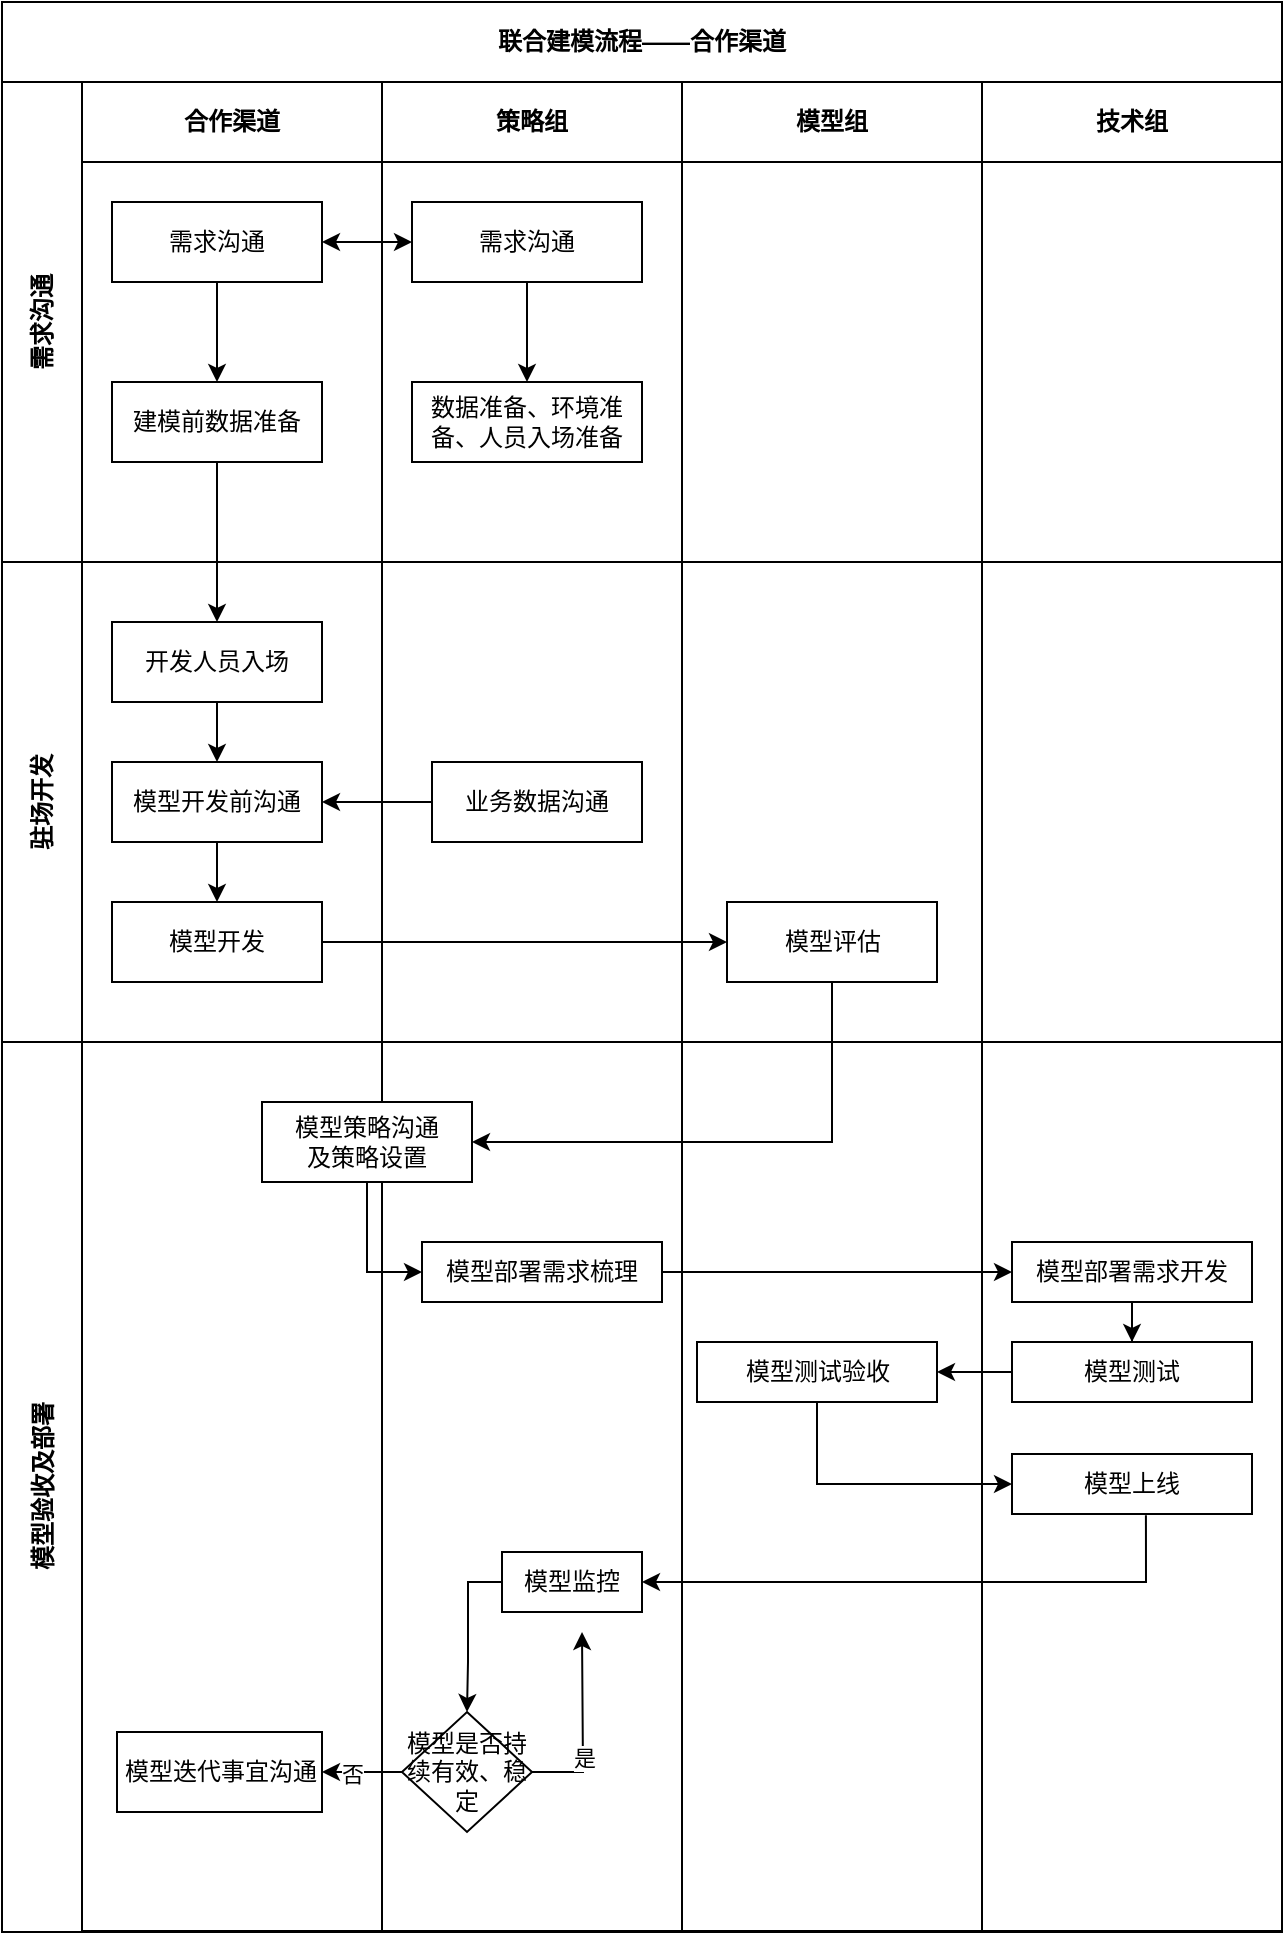 <mxfile version="14.1.8" type="github" pages="3">
  <diagram id="9hgJzYPC9zcKJ9RrrAMs" name="资产方">
    <mxGraphModel dx="1234" dy="484" grid="0" gridSize="10" guides="1" tooltips="1" connect="1" arrows="1" fold="1" page="1" pageScale="1" pageWidth="827" pageHeight="1169" math="0" shadow="0">
      <root>
        <mxCell id="0" />
        <mxCell id="1" parent="0" />
        <mxCell id="ArWcl9WuuMD1pLtWOAH9-17" value="联合建模流程——合作渠道" style="shape=table;childLayout=tableLayout;rowLines=0;columnLines=0;startSize=40;html=1;whiteSpace=wrap;collapsible=0;recursiveResize=0;expand=0;pointerEvents=0;fontStyle=1;align=center;" parent="1" vertex="1">
          <mxGeometry x="60" y="20" width="640" height="964.5" as="geometry" />
        </mxCell>
        <mxCell id="ArWcl9WuuMD1pLtWOAH9-18" value="需求沟通" style="swimlane;horizontal=0;points=[[0,0.5],[1,0.5]];portConstraint=eastwest;startSize=40;html=1;whiteSpace=wrap;collapsible=0;recursiveResize=0;expand=0;pointerEvents=0;fontStyle=1" parent="ArWcl9WuuMD1pLtWOAH9-17" vertex="1">
          <mxGeometry y="40" width="640" height="240" as="geometry" />
        </mxCell>
        <mxCell id="ArWcl9WuuMD1pLtWOAH9-19" value="合作渠道" style="swimlane;connectable=0;startSize=40;html=1;whiteSpace=wrap;collapsible=0;recursiveResize=0;expand=0;pointerEvents=0;" parent="ArWcl9WuuMD1pLtWOAH9-18" vertex="1">
          <mxGeometry x="40" width="150" height="240" as="geometry" />
        </mxCell>
        <mxCell id="ArWcl9WuuMD1pLtWOAH9-33" value="需求沟通" style="rounded=0;whiteSpace=wrap;html=1;" parent="ArWcl9WuuMD1pLtWOAH9-19" vertex="1">
          <mxGeometry x="15" y="60" width="105" height="40" as="geometry" />
        </mxCell>
        <mxCell id="ArWcl9WuuMD1pLtWOAH9-39" value="建模前数据准备" style="rounded=0;whiteSpace=wrap;html=1;" parent="ArWcl9WuuMD1pLtWOAH9-19" vertex="1">
          <mxGeometry x="15" y="150" width="105" height="40" as="geometry" />
        </mxCell>
        <mxCell id="ArWcl9WuuMD1pLtWOAH9-40" value="" style="edgeStyle=orthogonalEdgeStyle;rounded=0;orthogonalLoop=1;jettySize=auto;html=1;" parent="ArWcl9WuuMD1pLtWOAH9-19" source="ArWcl9WuuMD1pLtWOAH9-33" target="ArWcl9WuuMD1pLtWOAH9-39" edge="1">
          <mxGeometry relative="1" as="geometry" />
        </mxCell>
        <mxCell id="ArWcl9WuuMD1pLtWOAH9-20" value="策略组" style="swimlane;connectable=0;startSize=40;html=1;whiteSpace=wrap;collapsible=0;recursiveResize=0;expand=0;pointerEvents=0;" parent="ArWcl9WuuMD1pLtWOAH9-18" vertex="1">
          <mxGeometry x="190" width="150" height="240" as="geometry" />
        </mxCell>
        <mxCell id="ArWcl9WuuMD1pLtWOAH9-34" value="需求沟通" style="whiteSpace=wrap;html=1;rounded=0;" parent="ArWcl9WuuMD1pLtWOAH9-20" vertex="1">
          <mxGeometry x="15" y="60" width="115" height="40" as="geometry" />
        </mxCell>
        <mxCell id="ArWcl9WuuMD1pLtWOAH9-38" value="" style="endArrow=classic;startArrow=classic;html=1;exitX=1;exitY=0.5;exitDx=0;exitDy=0;" parent="ArWcl9WuuMD1pLtWOAH9-20" source="ArWcl9WuuMD1pLtWOAH9-33" edge="1">
          <mxGeometry width="50" height="50" relative="1" as="geometry">
            <mxPoint x="-35" y="130" as="sourcePoint" />
            <mxPoint x="15" y="80" as="targetPoint" />
          </mxGeometry>
        </mxCell>
        <mxCell id="ArWcl9WuuMD1pLtWOAH9-41" value="数据准备、环境准备、人员入场准备" style="whiteSpace=wrap;html=1;rounded=0;" parent="ArWcl9WuuMD1pLtWOAH9-20" vertex="1">
          <mxGeometry x="15" y="150" width="115" height="40" as="geometry" />
        </mxCell>
        <mxCell id="ArWcl9WuuMD1pLtWOAH9-42" value="" style="edgeStyle=orthogonalEdgeStyle;rounded=0;orthogonalLoop=1;jettySize=auto;html=1;" parent="ArWcl9WuuMD1pLtWOAH9-20" source="ArWcl9WuuMD1pLtWOAH9-34" target="ArWcl9WuuMD1pLtWOAH9-41" edge="1">
          <mxGeometry relative="1" as="geometry" />
        </mxCell>
        <mxCell id="ArWcl9WuuMD1pLtWOAH9-21" value="模型组" style="swimlane;connectable=0;startSize=40;html=1;whiteSpace=wrap;collapsible=0;recursiveResize=0;expand=0;pointerEvents=0;" parent="ArWcl9WuuMD1pLtWOAH9-18" vertex="1">
          <mxGeometry x="340" width="150" height="240" as="geometry" />
        </mxCell>
        <mxCell id="ArWcl9WuuMD1pLtWOAH9-30" value="技术组" style="swimlane;connectable=0;startSize=40;html=1;whiteSpace=wrap;collapsible=0;recursiveResize=0;expand=0;pointerEvents=0;" parent="ArWcl9WuuMD1pLtWOAH9-18" vertex="1">
          <mxGeometry x="490" width="150" height="240" as="geometry" />
        </mxCell>
        <mxCell id="ArWcl9WuuMD1pLtWOAH9-22" value="驻场开发" style="swimlane;horizontal=0;points=[[0,0.5],[1,0.5]];portConstraint=eastwest;startSize=40;html=1;whiteSpace=wrap;collapsible=0;recursiveResize=0;expand=0;pointerEvents=0;" parent="ArWcl9WuuMD1pLtWOAH9-17" vertex="1">
          <mxGeometry y="280" width="640" height="240" as="geometry" />
        </mxCell>
        <mxCell id="ArWcl9WuuMD1pLtWOAH9-23" value="" style="swimlane;connectable=0;startSize=0;html=1;whiteSpace=wrap;collapsible=0;recursiveResize=0;expand=0;pointerEvents=0;" parent="ArWcl9WuuMD1pLtWOAH9-22" vertex="1">
          <mxGeometry x="40" width="150" height="240" as="geometry" />
        </mxCell>
        <mxCell id="ArWcl9WuuMD1pLtWOAH9-44" value="开发人员入场" style="rounded=0;whiteSpace=wrap;html=1;" parent="ArWcl9WuuMD1pLtWOAH9-23" vertex="1">
          <mxGeometry x="15" y="30" width="105" height="40" as="geometry" />
        </mxCell>
        <mxCell id="ArWcl9WuuMD1pLtWOAH9-46" value="模型开发前沟通" style="rounded=0;whiteSpace=wrap;html=1;" parent="ArWcl9WuuMD1pLtWOAH9-23" vertex="1">
          <mxGeometry x="15" y="100" width="105" height="40" as="geometry" />
        </mxCell>
        <mxCell id="ArWcl9WuuMD1pLtWOAH9-47" value="" style="edgeStyle=orthogonalEdgeStyle;rounded=0;orthogonalLoop=1;jettySize=auto;html=1;" parent="ArWcl9WuuMD1pLtWOAH9-23" source="ArWcl9WuuMD1pLtWOAH9-44" target="ArWcl9WuuMD1pLtWOAH9-46" edge="1">
          <mxGeometry relative="1" as="geometry" />
        </mxCell>
        <mxCell id="ArWcl9WuuMD1pLtWOAH9-51" value="模型开发" style="rounded=0;whiteSpace=wrap;html=1;" parent="ArWcl9WuuMD1pLtWOAH9-23" vertex="1">
          <mxGeometry x="15" y="170" width="105" height="40" as="geometry" />
        </mxCell>
        <mxCell id="ArWcl9WuuMD1pLtWOAH9-52" value="" style="edgeStyle=orthogonalEdgeStyle;rounded=0;orthogonalLoop=1;jettySize=auto;html=1;" parent="ArWcl9WuuMD1pLtWOAH9-23" source="ArWcl9WuuMD1pLtWOAH9-46" target="ArWcl9WuuMD1pLtWOAH9-51" edge="1">
          <mxGeometry relative="1" as="geometry" />
        </mxCell>
        <mxCell id="ArWcl9WuuMD1pLtWOAH9-24" value="" style="swimlane;connectable=0;startSize=0;html=1;whiteSpace=wrap;collapsible=0;recursiveResize=0;expand=0;pointerEvents=0;" parent="ArWcl9WuuMD1pLtWOAH9-22" vertex="1">
          <mxGeometry x="190" width="150" height="240" as="geometry" />
        </mxCell>
        <mxCell id="ArWcl9WuuMD1pLtWOAH9-48" value="业务数据沟通" style="rounded=0;whiteSpace=wrap;html=1;" parent="ArWcl9WuuMD1pLtWOAH9-24" vertex="1">
          <mxGeometry x="25" y="100" width="105" height="40" as="geometry" />
        </mxCell>
        <mxCell id="ArWcl9WuuMD1pLtWOAH9-25" value="" style="swimlane;connectable=0;startSize=0;html=1;whiteSpace=wrap;collapsible=0;recursiveResize=0;expand=0;pointerEvents=0;" parent="ArWcl9WuuMD1pLtWOAH9-22" vertex="1">
          <mxGeometry x="340" width="150" height="240" as="geometry" />
        </mxCell>
        <mxCell id="ArWcl9WuuMD1pLtWOAH9-53" value="模型评估" style="rounded=0;whiteSpace=wrap;html=1;" parent="ArWcl9WuuMD1pLtWOAH9-25" vertex="1">
          <mxGeometry x="22.5" y="170" width="105" height="40" as="geometry" />
        </mxCell>
        <mxCell id="ArWcl9WuuMD1pLtWOAH9-31" style="swimlane;connectable=0;startSize=0;html=1;whiteSpace=wrap;collapsible=0;recursiveResize=0;expand=0;pointerEvents=0;" parent="ArWcl9WuuMD1pLtWOAH9-22" vertex="1">
          <mxGeometry x="490" width="150" height="240" as="geometry" />
        </mxCell>
        <mxCell id="ArWcl9WuuMD1pLtWOAH9-50" style="edgeStyle=orthogonalEdgeStyle;rounded=0;orthogonalLoop=1;jettySize=auto;html=1;entryX=1;entryY=0.5;entryDx=0;entryDy=0;" parent="ArWcl9WuuMD1pLtWOAH9-22" source="ArWcl9WuuMD1pLtWOAH9-48" target="ArWcl9WuuMD1pLtWOAH9-46" edge="1">
          <mxGeometry relative="1" as="geometry" />
        </mxCell>
        <mxCell id="ArWcl9WuuMD1pLtWOAH9-54" value="" style="edgeStyle=orthogonalEdgeStyle;rounded=0;orthogonalLoop=1;jettySize=auto;html=1;" parent="ArWcl9WuuMD1pLtWOAH9-22" source="ArWcl9WuuMD1pLtWOAH9-51" target="ArWcl9WuuMD1pLtWOAH9-53" edge="1">
          <mxGeometry relative="1" as="geometry" />
        </mxCell>
        <mxCell id="ArWcl9WuuMD1pLtWOAH9-26" value="模型验收及部署" style="swimlane;horizontal=0;points=[[0,0.5],[1,0.5]];portConstraint=eastwest;startSize=40;html=1;whiteSpace=wrap;collapsible=0;recursiveResize=0;expand=0;pointerEvents=0;" parent="ArWcl9WuuMD1pLtWOAH9-17" vertex="1">
          <mxGeometry y="520" width="640" height="445" as="geometry" />
        </mxCell>
        <mxCell id="ArWcl9WuuMD1pLtWOAH9-27" value="" style="swimlane;connectable=0;startSize=0;html=1;whiteSpace=wrap;collapsible=0;recursiveResize=0;expand=0;pointerEvents=0;" parent="ArWcl9WuuMD1pLtWOAH9-26" vertex="1">
          <mxGeometry x="40" width="150" height="445" as="geometry" />
        </mxCell>
        <mxCell id="ArWcl9WuuMD1pLtWOAH9-75" value="模型迭代事宜沟通" style="whiteSpace=wrap;html=1;" parent="ArWcl9WuuMD1pLtWOAH9-27" vertex="1">
          <mxGeometry x="17.5" y="345" width="102.5" height="40" as="geometry" />
        </mxCell>
        <mxCell id="ArWcl9WuuMD1pLtWOAH9-28" value="" style="swimlane;connectable=0;startSize=0;html=1;whiteSpace=wrap;collapsible=0;recursiveResize=0;expand=0;pointerEvents=0;" parent="ArWcl9WuuMD1pLtWOAH9-26" vertex="1">
          <mxGeometry x="190" width="150" height="445" as="geometry" />
        </mxCell>
        <mxCell id="ArWcl9WuuMD1pLtWOAH9-60" style="edgeStyle=orthogonalEdgeStyle;rounded=0;orthogonalLoop=1;jettySize=auto;html=1;entryX=0;entryY=0.5;entryDx=0;entryDy=0;" parent="ArWcl9WuuMD1pLtWOAH9-28" source="ArWcl9WuuMD1pLtWOAH9-55" target="ArWcl9WuuMD1pLtWOAH9-58" edge="1">
          <mxGeometry relative="1" as="geometry" />
        </mxCell>
        <mxCell id="ArWcl9WuuMD1pLtWOAH9-55" value="模型策略沟通&lt;br&gt;及策略设置" style="rounded=0;whiteSpace=wrap;html=1;" parent="ArWcl9WuuMD1pLtWOAH9-28" vertex="1">
          <mxGeometry x="-60" y="30" width="105" height="40" as="geometry" />
        </mxCell>
        <mxCell id="ArWcl9WuuMD1pLtWOAH9-58" value="模型部署需求梳理" style="whiteSpace=wrap;html=1;rounded=0;" parent="ArWcl9WuuMD1pLtWOAH9-28" vertex="1">
          <mxGeometry x="20" y="100" width="120" height="30" as="geometry" />
        </mxCell>
        <mxCell id="ArWcl9WuuMD1pLtWOAH9-73" style="edgeStyle=orthogonalEdgeStyle;rounded=0;orthogonalLoop=1;jettySize=auto;html=1;entryX=0.5;entryY=0;entryDx=0;entryDy=0;exitX=0;exitY=0.5;exitDx=0;exitDy=0;" parent="ArWcl9WuuMD1pLtWOAH9-28" source="ArWcl9WuuMD1pLtWOAH9-69" target="ArWcl9WuuMD1pLtWOAH9-72" edge="1">
          <mxGeometry relative="1" as="geometry">
            <Array as="points">
              <mxPoint x="43" y="270" />
              <mxPoint x="43" y="310" />
            </Array>
          </mxGeometry>
        </mxCell>
        <mxCell id="ArWcl9WuuMD1pLtWOAH9-69" value="模型监控" style="whiteSpace=wrap;html=1;rounded=0;" parent="ArWcl9WuuMD1pLtWOAH9-28" vertex="1">
          <mxGeometry x="60" y="255" width="70" height="30" as="geometry" />
        </mxCell>
        <mxCell id="ArWcl9WuuMD1pLtWOAH9-72" value="模型是否持续有效、稳定" style="rhombus;whiteSpace=wrap;html=1;" parent="ArWcl9WuuMD1pLtWOAH9-28" vertex="1">
          <mxGeometry x="10" y="335" width="65" height="60" as="geometry" />
        </mxCell>
        <mxCell id="ArWcl9WuuMD1pLtWOAH9-29" value="" style="swimlane;connectable=0;startSize=0;html=1;whiteSpace=wrap;collapsible=0;recursiveResize=0;expand=0;pointerEvents=0;" parent="ArWcl9WuuMD1pLtWOAH9-26" vertex="1">
          <mxGeometry x="340" width="150" height="445" as="geometry" />
        </mxCell>
        <mxCell id="ArWcl9WuuMD1pLtWOAH9-65" value="模型测试验收" style="whiteSpace=wrap;html=1;rounded=0;" parent="ArWcl9WuuMD1pLtWOAH9-29" vertex="1">
          <mxGeometry x="7.5" y="150" width="120" height="30" as="geometry" />
        </mxCell>
        <mxCell id="ArWcl9WuuMD1pLtWOAH9-32" style="swimlane;connectable=0;startSize=0;html=1;whiteSpace=wrap;collapsible=0;recursiveResize=0;expand=0;pointerEvents=0;" parent="ArWcl9WuuMD1pLtWOAH9-26" vertex="1">
          <mxGeometry x="490" width="150" height="445" as="geometry" />
        </mxCell>
        <mxCell id="ArWcl9WuuMD1pLtWOAH9-61" value="模型部署需求开发" style="whiteSpace=wrap;html=1;rounded=0;" parent="ArWcl9WuuMD1pLtWOAH9-32" vertex="1">
          <mxGeometry x="15" y="100" width="120" height="30" as="geometry" />
        </mxCell>
        <mxCell id="ArWcl9WuuMD1pLtWOAH9-63" value="模型测试" style="whiteSpace=wrap;html=1;rounded=0;" parent="ArWcl9WuuMD1pLtWOAH9-32" vertex="1">
          <mxGeometry x="15" y="150" width="120" height="30" as="geometry" />
        </mxCell>
        <mxCell id="ArWcl9WuuMD1pLtWOAH9-64" value="" style="edgeStyle=orthogonalEdgeStyle;rounded=0;orthogonalLoop=1;jettySize=auto;html=1;" parent="ArWcl9WuuMD1pLtWOAH9-32" source="ArWcl9WuuMD1pLtWOAH9-61" target="ArWcl9WuuMD1pLtWOAH9-63" edge="1">
          <mxGeometry relative="1" as="geometry" />
        </mxCell>
        <mxCell id="ArWcl9WuuMD1pLtWOAH9-67" value="模型上线" style="whiteSpace=wrap;html=1;rounded=0;" parent="ArWcl9WuuMD1pLtWOAH9-32" vertex="1">
          <mxGeometry x="15" y="206" width="120" height="30" as="geometry" />
        </mxCell>
        <mxCell id="ArWcl9WuuMD1pLtWOAH9-62" value="" style="edgeStyle=orthogonalEdgeStyle;rounded=0;orthogonalLoop=1;jettySize=auto;html=1;" parent="ArWcl9WuuMD1pLtWOAH9-26" source="ArWcl9WuuMD1pLtWOAH9-58" target="ArWcl9WuuMD1pLtWOAH9-61" edge="1">
          <mxGeometry relative="1" as="geometry" />
        </mxCell>
        <mxCell id="ArWcl9WuuMD1pLtWOAH9-66" value="" style="edgeStyle=orthogonalEdgeStyle;rounded=0;orthogonalLoop=1;jettySize=auto;html=1;" parent="ArWcl9WuuMD1pLtWOAH9-26" source="ArWcl9WuuMD1pLtWOAH9-63" target="ArWcl9WuuMD1pLtWOAH9-65" edge="1">
          <mxGeometry relative="1" as="geometry" />
        </mxCell>
        <mxCell id="ArWcl9WuuMD1pLtWOAH9-68" value="" style="edgeStyle=orthogonalEdgeStyle;rounded=0;orthogonalLoop=1;jettySize=auto;html=1;exitX=0.5;exitY=1;exitDx=0;exitDy=0;entryX=0;entryY=0.5;entryDx=0;entryDy=0;" parent="ArWcl9WuuMD1pLtWOAH9-26" source="ArWcl9WuuMD1pLtWOAH9-65" target="ArWcl9WuuMD1pLtWOAH9-67" edge="1">
          <mxGeometry relative="1" as="geometry" />
        </mxCell>
        <mxCell id="ArWcl9WuuMD1pLtWOAH9-70" value="" style="edgeStyle=orthogonalEdgeStyle;rounded=0;orthogonalLoop=1;jettySize=auto;html=1;exitX=0.558;exitY=1.022;exitDx=0;exitDy=0;exitPerimeter=0;entryX=1;entryY=0.5;entryDx=0;entryDy=0;" parent="ArWcl9WuuMD1pLtWOAH9-26" source="ArWcl9WuuMD1pLtWOAH9-67" target="ArWcl9WuuMD1pLtWOAH9-69" edge="1">
          <mxGeometry relative="1" as="geometry" />
        </mxCell>
        <mxCell id="ArWcl9WuuMD1pLtWOAH9-76" value="" style="edgeStyle=orthogonalEdgeStyle;rounded=0;orthogonalLoop=1;jettySize=auto;html=1;" parent="ArWcl9WuuMD1pLtWOAH9-26" source="ArWcl9WuuMD1pLtWOAH9-72" target="ArWcl9WuuMD1pLtWOAH9-75" edge="1">
          <mxGeometry relative="1" as="geometry" />
        </mxCell>
        <mxCell id="ArWcl9WuuMD1pLtWOAH9-77" value="否" style="edgeLabel;html=1;align=center;verticalAlign=middle;resizable=0;points=[];" parent="ArWcl9WuuMD1pLtWOAH9-76" vertex="1" connectable="0">
          <mxGeometry x="0.25" y="1" relative="1" as="geometry">
            <mxPoint as="offset" />
          </mxGeometry>
        </mxCell>
        <mxCell id="ArWcl9WuuMD1pLtWOAH9-45" value="" style="edgeStyle=orthogonalEdgeStyle;rounded=0;orthogonalLoop=1;jettySize=auto;html=1;" parent="ArWcl9WuuMD1pLtWOAH9-17" source="ArWcl9WuuMD1pLtWOAH9-39" target="ArWcl9WuuMD1pLtWOAH9-44" edge="1">
          <mxGeometry relative="1" as="geometry" />
        </mxCell>
        <mxCell id="dLwiTaNwSzfjlPnE9AMy-1" style="edgeStyle=orthogonalEdgeStyle;rounded=0;orthogonalLoop=1;jettySize=auto;html=1;exitX=0.5;exitY=1;exitDx=0;exitDy=0;entryX=1;entryY=0.5;entryDx=0;entryDy=0;" edge="1" parent="ArWcl9WuuMD1pLtWOAH9-17" source="ArWcl9WuuMD1pLtWOAH9-53" target="ArWcl9WuuMD1pLtWOAH9-55">
          <mxGeometry relative="1" as="geometry" />
        </mxCell>
        <mxCell id="ArWcl9WuuMD1pLtWOAH9-74" style="edgeStyle=orthogonalEdgeStyle;rounded=0;orthogonalLoop=1;jettySize=auto;html=1;" parent="1" source="ArWcl9WuuMD1pLtWOAH9-72" edge="1">
          <mxGeometry relative="1" as="geometry">
            <mxPoint x="350" y="835" as="targetPoint" />
          </mxGeometry>
        </mxCell>
        <mxCell id="ArWcl9WuuMD1pLtWOAH9-78" value="是" style="edgeLabel;html=1;align=center;verticalAlign=middle;resizable=0;points=[];" parent="ArWcl9WuuMD1pLtWOAH9-74" vertex="1" connectable="0">
          <mxGeometry x="-0.312" relative="1" as="geometry">
            <mxPoint as="offset" />
          </mxGeometry>
        </mxCell>
      </root>
    </mxGraphModel>
  </diagram>
  <diagram name="三方" id="86PxQM58uB2Q3ptGZd8X">
    <mxGraphModel dx="1234" dy="484" grid="0" gridSize="10" guides="1" tooltips="1" connect="1" arrows="1" fold="1" page="1" pageScale="1" pageWidth="827" pageHeight="1169" math="0" shadow="0">
      <root>
        <mxCell id="wBUEtHGvzGpiYf_AuA1c-0" />
        <mxCell id="wBUEtHGvzGpiYf_AuA1c-1" parent="wBUEtHGvzGpiYf_AuA1c-0" />
        <mxCell id="wBUEtHGvzGpiYf_AuA1c-2" value="联合建模流程——三方数据" style="shape=table;childLayout=tableLayout;rowLines=0;columnLines=0;startSize=40;html=1;whiteSpace=wrap;collapsible=0;recursiveResize=0;expand=0;pointerEvents=0;fontStyle=1;align=center;" vertex="1" parent="wBUEtHGvzGpiYf_AuA1c-1">
          <mxGeometry x="60" y="20" width="732.5" height="983.5" as="geometry" />
        </mxCell>
        <mxCell id="wBUEtHGvzGpiYf_AuA1c-3" value="需求沟通" style="swimlane;horizontal=0;points=[[0,0.5],[1,0.5]];portConstraint=eastwest;startSize=40;html=1;whiteSpace=wrap;collapsible=0;recursiveResize=0;expand=0;pointerEvents=0;fontStyle=1" vertex="1" parent="wBUEtHGvzGpiYf_AuA1c-2">
          <mxGeometry y="40" width="732.5" height="234" as="geometry" />
        </mxCell>
        <mxCell id="wBUEtHGvzGpiYf_AuA1c-4" value="三方数据" style="swimlane;connectable=0;startSize=40;html=1;whiteSpace=wrap;collapsible=0;recursiveResize=0;expand=0;pointerEvents=0;" vertex="1" parent="wBUEtHGvzGpiYf_AuA1c-3">
          <mxGeometry x="40" width="175" height="234" as="geometry" />
        </mxCell>
        <mxCell id="wBUEtHGvzGpiYf_AuA1c-5" value="需求沟通" style="rounded=0;whiteSpace=wrap;html=1;" vertex="1" parent="wBUEtHGvzGpiYf_AuA1c-4">
          <mxGeometry x="15" y="60" width="129" height="40" as="geometry" />
        </mxCell>
        <mxCell id="wBUEtHGvzGpiYf_AuA1c-6" value="需求梳理&lt;br&gt;1、数据需求（数据量、数据字段、数据区间）&lt;br&gt;2、硬件要求（环境、系统配置）" style="rounded=0;whiteSpace=wrap;html=1;align=left;" vertex="1" parent="wBUEtHGvzGpiYf_AuA1c-4">
          <mxGeometry x="7.5" y="136" width="143.5" height="78" as="geometry" />
        </mxCell>
        <mxCell id="wBUEtHGvzGpiYf_AuA1c-7" value="" style="edgeStyle=orthogonalEdgeStyle;rounded=0;orthogonalLoop=1;jettySize=auto;html=1;" edge="1" parent="wBUEtHGvzGpiYf_AuA1c-4" source="wBUEtHGvzGpiYf_AuA1c-5" target="wBUEtHGvzGpiYf_AuA1c-6">
          <mxGeometry relative="1" as="geometry" />
        </mxCell>
        <mxCell id="wBUEtHGvzGpiYf_AuA1c-8" value="策略组" style="swimlane;connectable=0;startSize=40;html=1;whiteSpace=wrap;collapsible=0;recursiveResize=0;expand=0;pointerEvents=0;" vertex="1" parent="wBUEtHGvzGpiYf_AuA1c-3">
          <mxGeometry x="215" width="150" height="234" as="geometry" />
        </mxCell>
        <mxCell id="wBUEtHGvzGpiYf_AuA1c-9" value="需求沟通" style="whiteSpace=wrap;html=1;rounded=0;" vertex="1" parent="wBUEtHGvzGpiYf_AuA1c-8">
          <mxGeometry x="15" y="60" width="115" height="40" as="geometry" />
        </mxCell>
        <mxCell id="wBUEtHGvzGpiYf_AuA1c-10" value="" style="endArrow=classic;startArrow=classic;html=1;exitX=1;exitY=0.5;exitDx=0;exitDy=0;" edge="1" parent="wBUEtHGvzGpiYf_AuA1c-8" source="wBUEtHGvzGpiYf_AuA1c-5">
          <mxGeometry width="50" height="50" relative="1" as="geometry">
            <mxPoint x="-35" y="130" as="sourcePoint" />
            <mxPoint x="15" y="80" as="targetPoint" />
          </mxGeometry>
        </mxCell>
        <mxCell id="wBUEtHGvzGpiYf_AuA1c-11" value="入场前准备&lt;br&gt;1、内部审批&lt;br&gt;2、数据提取及加密&lt;br&gt;3、环境、权限准备&lt;br&gt;4、人员入场审批" style="whiteSpace=wrap;html=1;rounded=0;align=left;" vertex="1" parent="wBUEtHGvzGpiYf_AuA1c-8">
          <mxGeometry x="15" y="140" width="115" height="70" as="geometry" />
        </mxCell>
        <mxCell id="wBUEtHGvzGpiYf_AuA1c-13" value="模型组" style="swimlane;connectable=0;startSize=40;html=1;whiteSpace=wrap;collapsible=0;recursiveResize=0;expand=0;pointerEvents=0;" vertex="1" parent="wBUEtHGvzGpiYf_AuA1c-3">
          <mxGeometry x="365" width="146" height="234" as="geometry" />
        </mxCell>
        <mxCell id="wBUEtHGvzGpiYf_AuA1c-14" value="技术组" style="swimlane;connectable=0;startSize=40;html=1;whiteSpace=wrap;collapsible=0;recursiveResize=0;expand=0;pointerEvents=0;" vertex="1" parent="wBUEtHGvzGpiYf_AuA1c-3">
          <mxGeometry x="511" width="222" height="234" as="geometry" />
        </mxCell>
        <mxCell id="GBaSO3VjDCnRQ0Q_XL8A-0" style="edgeStyle=orthogonalEdgeStyle;rounded=0;orthogonalLoop=1;jettySize=auto;html=1;exitX=1;exitY=0.5;exitDx=0;exitDy=0;entryX=0;entryY=0.5;entryDx=0;entryDy=0;" edge="1" parent="wBUEtHGvzGpiYf_AuA1c-3" source="wBUEtHGvzGpiYf_AuA1c-6" target="wBUEtHGvzGpiYf_AuA1c-11">
          <mxGeometry relative="1" as="geometry" />
        </mxCell>
        <mxCell id="wBUEtHGvzGpiYf_AuA1c-15" value="驻场开发" style="swimlane;horizontal=0;points=[[0,0.5],[1,0.5]];portConstraint=eastwest;startSize=40;html=1;whiteSpace=wrap;collapsible=0;recursiveResize=0;expand=0;pointerEvents=0;" vertex="1" parent="wBUEtHGvzGpiYf_AuA1c-2">
          <mxGeometry y="274" width="732.5" height="210" as="geometry" />
        </mxCell>
        <mxCell id="wBUEtHGvzGpiYf_AuA1c-16" value="" style="swimlane;connectable=0;startSize=0;html=1;whiteSpace=wrap;collapsible=0;recursiveResize=0;expand=0;pointerEvents=0;" vertex="1" parent="wBUEtHGvzGpiYf_AuA1c-15">
          <mxGeometry x="40" width="175" height="210" as="geometry" />
        </mxCell>
        <mxCell id="wBUEtHGvzGpiYf_AuA1c-17" value="开发人员入场" style="rounded=0;whiteSpace=wrap;html=1;" vertex="1" parent="wBUEtHGvzGpiYf_AuA1c-16">
          <mxGeometry x="15" y="17" width="105" height="40" as="geometry" />
        </mxCell>
        <mxCell id="wBUEtHGvzGpiYf_AuA1c-18" value="模型开发前沟通" style="rounded=0;whiteSpace=wrap;html=1;" vertex="1" parent="wBUEtHGvzGpiYf_AuA1c-16">
          <mxGeometry x="15" y="87" width="105" height="40" as="geometry" />
        </mxCell>
        <mxCell id="wBUEtHGvzGpiYf_AuA1c-19" value="" style="edgeStyle=orthogonalEdgeStyle;rounded=0;orthogonalLoop=1;jettySize=auto;html=1;" edge="1" parent="wBUEtHGvzGpiYf_AuA1c-16" source="wBUEtHGvzGpiYf_AuA1c-17" target="wBUEtHGvzGpiYf_AuA1c-18">
          <mxGeometry relative="1" as="geometry" />
        </mxCell>
        <mxCell id="wBUEtHGvzGpiYf_AuA1c-20" value="模型开发&lt;br&gt;提交验收" style="rounded=0;whiteSpace=wrap;html=1;" vertex="1" parent="wBUEtHGvzGpiYf_AuA1c-16">
          <mxGeometry x="15" y="152" width="105" height="40" as="geometry" />
        </mxCell>
        <mxCell id="wBUEtHGvzGpiYf_AuA1c-21" value="" style="edgeStyle=orthogonalEdgeStyle;rounded=0;orthogonalLoop=1;jettySize=auto;html=1;" edge="1" parent="wBUEtHGvzGpiYf_AuA1c-16" source="wBUEtHGvzGpiYf_AuA1c-18" target="wBUEtHGvzGpiYf_AuA1c-20">
          <mxGeometry relative="1" as="geometry" />
        </mxCell>
        <mxCell id="wBUEtHGvzGpiYf_AuA1c-59" value="" style="endArrow=classic;startArrow=classic;html=1;entryX=0;entryY=0.5;entryDx=0;entryDy=0;" edge="1" parent="wBUEtHGvzGpiYf_AuA1c-16" target="wBUEtHGvzGpiYf_AuA1c-23">
          <mxGeometry width="50" height="50" relative="1" as="geometry">
            <mxPoint x="120" y="107" as="sourcePoint" />
            <mxPoint x="170" y="57" as="targetPoint" />
          </mxGeometry>
        </mxCell>
        <mxCell id="wBUEtHGvzGpiYf_AuA1c-22" value="" style="swimlane;connectable=0;startSize=0;html=1;whiteSpace=wrap;collapsible=0;recursiveResize=0;expand=0;pointerEvents=0;" vertex="1" parent="wBUEtHGvzGpiYf_AuA1c-15">
          <mxGeometry x="215" width="150" height="210" as="geometry" />
        </mxCell>
        <mxCell id="wBUEtHGvzGpiYf_AuA1c-23" value="业务数据沟通" style="rounded=0;whiteSpace=wrap;html=1;" vertex="1" parent="wBUEtHGvzGpiYf_AuA1c-22">
          <mxGeometry x="25" y="87" width="105" height="40" as="geometry" />
        </mxCell>
        <mxCell id="wBUEtHGvzGpiYf_AuA1c-24" value="" style="swimlane;connectable=0;startSize=0;html=1;whiteSpace=wrap;collapsible=0;recursiveResize=0;expand=0;pointerEvents=0;" vertex="1" parent="wBUEtHGvzGpiYf_AuA1c-15">
          <mxGeometry x="365" width="146" height="210" as="geometry" />
        </mxCell>
        <mxCell id="wBUEtHGvzGpiYf_AuA1c-26" style="swimlane;connectable=0;startSize=0;html=1;whiteSpace=wrap;collapsible=0;recursiveResize=0;expand=0;pointerEvents=0;" vertex="1" parent="wBUEtHGvzGpiYf_AuA1c-15">
          <mxGeometry x="511" width="222" height="210" as="geometry" />
        </mxCell>
        <mxCell id="wBUEtHGvzGpiYf_AuA1c-29" value="模型验收及部署" style="swimlane;horizontal=0;points=[[0,0.5],[1,0.5]];portConstraint=eastwest;startSize=40;html=1;whiteSpace=wrap;collapsible=0;recursiveResize=0;expand=0;pointerEvents=0;" vertex="1" parent="wBUEtHGvzGpiYf_AuA1c-2">
          <mxGeometry y="484" width="732.5" height="500" as="geometry" />
        </mxCell>
        <mxCell id="wBUEtHGvzGpiYf_AuA1c-30" value="" style="swimlane;connectable=0;startSize=0;html=1;whiteSpace=wrap;collapsible=0;recursiveResize=0;expand=0;pointerEvents=0;" vertex="1" parent="wBUEtHGvzGpiYf_AuA1c-29">
          <mxGeometry x="40" width="175" height="500" as="geometry" />
        </mxCell>
        <mxCell id="wBUEtHGvzGpiYf_AuA1c-31" value="模型迭代事宜沟通" style="whiteSpace=wrap;html=1;" vertex="1" parent="wBUEtHGvzGpiYf_AuA1c-30">
          <mxGeometry x="17.5" y="438" width="102.5" height="40" as="geometry" />
        </mxCell>
        <mxCell id="wBUEtHGvzGpiYf_AuA1c-32" value="" style="swimlane;connectable=0;startSize=0;html=1;whiteSpace=wrap;collapsible=0;recursiveResize=0;expand=0;pointerEvents=0;" vertex="1" parent="wBUEtHGvzGpiYf_AuA1c-29">
          <mxGeometry x="215" width="150" height="500" as="geometry" />
        </mxCell>
        <mxCell id="wBUEtHGvzGpiYf_AuA1c-33" style="edgeStyle=orthogonalEdgeStyle;rounded=0;orthogonalLoop=1;jettySize=auto;html=1;entryX=0;entryY=0.5;entryDx=0;entryDy=0;" edge="1" parent="wBUEtHGvzGpiYf_AuA1c-32" source="wBUEtHGvzGpiYf_AuA1c-34" target="wBUEtHGvzGpiYf_AuA1c-35">
          <mxGeometry relative="1" as="geometry" />
        </mxCell>
        <mxCell id="wBUEtHGvzGpiYf_AuA1c-34" value="模型策略沟通&lt;br&gt;及策略设置" style="rounded=0;whiteSpace=wrap;html=1;" vertex="1" parent="wBUEtHGvzGpiYf_AuA1c-32">
          <mxGeometry x="-60" y="85" width="105" height="40" as="geometry" />
        </mxCell>
        <mxCell id="wBUEtHGvzGpiYf_AuA1c-35" value="模型部署需求梳理" style="whiteSpace=wrap;html=1;rounded=0;" vertex="1" parent="wBUEtHGvzGpiYf_AuA1c-32">
          <mxGeometry x="20" y="151" width="120" height="30" as="geometry" />
        </mxCell>
        <mxCell id="wBUEtHGvzGpiYf_AuA1c-36" style="edgeStyle=orthogonalEdgeStyle;rounded=0;orthogonalLoop=1;jettySize=auto;html=1;entryX=0.5;entryY=0;entryDx=0;entryDy=0;exitX=0;exitY=0.5;exitDx=0;exitDy=0;" edge="1" parent="wBUEtHGvzGpiYf_AuA1c-32" source="wBUEtHGvzGpiYf_AuA1c-37" target="wBUEtHGvzGpiYf_AuA1c-38">
          <mxGeometry relative="1" as="geometry">
            <Array as="points">
              <mxPoint x="43" y="371" />
              <mxPoint x="43" y="411" />
            </Array>
          </mxGeometry>
        </mxCell>
        <mxCell id="wBUEtHGvzGpiYf_AuA1c-37" value="模型监控" style="whiteSpace=wrap;html=1;rounded=0;" vertex="1" parent="wBUEtHGvzGpiYf_AuA1c-32">
          <mxGeometry x="60" y="348" width="70" height="30" as="geometry" />
        </mxCell>
        <mxCell id="wBUEtHGvzGpiYf_AuA1c-38" value="模型是否持续有效、稳定" style="rhombus;whiteSpace=wrap;html=1;" vertex="1" parent="wBUEtHGvzGpiYf_AuA1c-32">
          <mxGeometry x="10" y="428" width="65" height="60" as="geometry" />
        </mxCell>
        <mxCell id="wBUEtHGvzGpiYf_AuA1c-65" value="模型上线&lt;br&gt;测试验收" style="rhombus;whiteSpace=wrap;html=1;align=center;" vertex="1" parent="wBUEtHGvzGpiYf_AuA1c-32">
          <mxGeometry x="103.5" y="203" width="75" height="74" as="geometry" />
        </mxCell>
        <mxCell id="wBUEtHGvzGpiYf_AuA1c-54" style="edgeStyle=orthogonalEdgeStyle;rounded=0;orthogonalLoop=1;jettySize=auto;html=1;entryX=0.5;entryY=1;entryDx=0;entryDy=0;exitX=1;exitY=0.5;exitDx=0;exitDy=0;" edge="1" parent="wBUEtHGvzGpiYf_AuA1c-32" source="wBUEtHGvzGpiYf_AuA1c-38" target="wBUEtHGvzGpiYf_AuA1c-37">
          <mxGeometry relative="1" as="geometry">
            <mxPoint x="100" y="406" as="targetPoint" />
          </mxGeometry>
        </mxCell>
        <mxCell id="wBUEtHGvzGpiYf_AuA1c-55" value="是" style="edgeLabel;html=1;align=center;verticalAlign=middle;resizable=0;points=[];" vertex="1" connectable="0" parent="wBUEtHGvzGpiYf_AuA1c-54">
          <mxGeometry x="-0.312" relative="1" as="geometry">
            <mxPoint as="offset" />
          </mxGeometry>
        </mxCell>
        <mxCell id="wBUEtHGvzGpiYf_AuA1c-39" value="" style="swimlane;connectable=0;startSize=0;html=1;whiteSpace=wrap;collapsible=0;recursiveResize=0;expand=0;pointerEvents=0;" vertex="1" parent="wBUEtHGvzGpiYf_AuA1c-29">
          <mxGeometry x="365" width="146" height="500" as="geometry" />
        </mxCell>
        <mxCell id="wBUEtHGvzGpiYf_AuA1c-25" value="模型验收评估" style="rounded=0;whiteSpace=wrap;html=1;" vertex="1" parent="wBUEtHGvzGpiYf_AuA1c-39">
          <mxGeometry x="15" y="15" width="105" height="40" as="geometry" />
        </mxCell>
        <mxCell id="wBUEtHGvzGpiYf_AuA1c-62" value="模型验收结论" style="rounded=0;whiteSpace=wrap;html=1;" vertex="1" parent="wBUEtHGvzGpiYf_AuA1c-39">
          <mxGeometry x="15" y="85" width="105" height="40" as="geometry" />
        </mxCell>
        <mxCell id="wBUEtHGvzGpiYf_AuA1c-63" value="" style="edgeStyle=orthogonalEdgeStyle;rounded=0;orthogonalLoop=1;jettySize=auto;html=1;" edge="1" parent="wBUEtHGvzGpiYf_AuA1c-39" source="wBUEtHGvzGpiYf_AuA1c-25" target="wBUEtHGvzGpiYf_AuA1c-62">
          <mxGeometry relative="1" as="geometry" />
        </mxCell>
        <mxCell id="wBUEtHGvzGpiYf_AuA1c-41" style="swimlane;connectable=0;startSize=0;html=1;whiteSpace=wrap;collapsible=0;recursiveResize=0;expand=0;pointerEvents=0;" vertex="1" parent="wBUEtHGvzGpiYf_AuA1c-29">
          <mxGeometry x="511" width="222" height="500" as="geometry" />
        </mxCell>
        <mxCell id="wBUEtHGvzGpiYf_AuA1c-42" value="模型部署需求开发" style="whiteSpace=wrap;html=1;rounded=0;" vertex="1" parent="wBUEtHGvzGpiYf_AuA1c-41">
          <mxGeometry x="15" y="151" width="120" height="30" as="geometry" />
        </mxCell>
        <mxCell id="wBUEtHGvzGpiYf_AuA1c-43" value="模型测试&lt;br&gt;（测试方法、测试案例）" style="whiteSpace=wrap;html=1;rounded=0;" vertex="1" parent="wBUEtHGvzGpiYf_AuA1c-41">
          <mxGeometry x="10" y="218" width="130" height="44" as="geometry" />
        </mxCell>
        <mxCell id="wBUEtHGvzGpiYf_AuA1c-44" value="" style="edgeStyle=orthogonalEdgeStyle;rounded=0;orthogonalLoop=1;jettySize=auto;html=1;" edge="1" parent="wBUEtHGvzGpiYf_AuA1c-41" source="wBUEtHGvzGpiYf_AuA1c-42" target="wBUEtHGvzGpiYf_AuA1c-43">
          <mxGeometry relative="1" as="geometry" />
        </mxCell>
        <mxCell id="wBUEtHGvzGpiYf_AuA1c-45" value="模型上线" style="whiteSpace=wrap;html=1;rounded=0;" vertex="1" parent="wBUEtHGvzGpiYf_AuA1c-41">
          <mxGeometry x="15" y="309" width="120" height="30" as="geometry" />
        </mxCell>
        <mxCell id="wBUEtHGvzGpiYf_AuA1c-46" value="" style="edgeStyle=orthogonalEdgeStyle;rounded=0;orthogonalLoop=1;jettySize=auto;html=1;" edge="1" parent="wBUEtHGvzGpiYf_AuA1c-29" source="wBUEtHGvzGpiYf_AuA1c-35" target="wBUEtHGvzGpiYf_AuA1c-42">
          <mxGeometry relative="1" as="geometry" />
        </mxCell>
        <mxCell id="wBUEtHGvzGpiYf_AuA1c-48" value="" style="edgeStyle=orthogonalEdgeStyle;rounded=0;orthogonalLoop=1;jettySize=auto;html=1;entryX=0;entryY=0.5;entryDx=0;entryDy=0;exitX=0;exitY=0.5;exitDx=0;exitDy=0;" edge="1" parent="wBUEtHGvzGpiYf_AuA1c-29" source="wBUEtHGvzGpiYf_AuA1c-65" target="wBUEtHGvzGpiYf_AuA1c-45">
          <mxGeometry relative="1" as="geometry">
            <mxPoint x="380" y="313" as="sourcePoint" />
          </mxGeometry>
        </mxCell>
        <mxCell id="wBUEtHGvzGpiYf_AuA1c-70" value="验收通过" style="edgeLabel;html=1;align=center;verticalAlign=middle;resizable=0;points=[];" vertex="1" connectable="0" parent="wBUEtHGvzGpiYf_AuA1c-48">
          <mxGeometry x="-0.192" y="4" relative="1" as="geometry">
            <mxPoint x="1" as="offset" />
          </mxGeometry>
        </mxCell>
        <mxCell id="wBUEtHGvzGpiYf_AuA1c-49" value="" style="edgeStyle=orthogonalEdgeStyle;rounded=0;orthogonalLoop=1;jettySize=auto;html=1;exitX=0.558;exitY=1.022;exitDx=0;exitDy=0;exitPerimeter=0;entryX=1;entryY=0.5;entryDx=0;entryDy=0;" edge="1" parent="wBUEtHGvzGpiYf_AuA1c-29" source="wBUEtHGvzGpiYf_AuA1c-45" target="wBUEtHGvzGpiYf_AuA1c-37">
          <mxGeometry relative="1" as="geometry" />
        </mxCell>
        <mxCell id="wBUEtHGvzGpiYf_AuA1c-50" value="" style="edgeStyle=orthogonalEdgeStyle;rounded=0;orthogonalLoop=1;jettySize=auto;html=1;" edge="1" parent="wBUEtHGvzGpiYf_AuA1c-29" source="wBUEtHGvzGpiYf_AuA1c-38" target="wBUEtHGvzGpiYf_AuA1c-31">
          <mxGeometry relative="1" as="geometry" />
        </mxCell>
        <mxCell id="wBUEtHGvzGpiYf_AuA1c-51" value="否" style="edgeLabel;html=1;align=center;verticalAlign=middle;resizable=0;points=[];" vertex="1" connectable="0" parent="wBUEtHGvzGpiYf_AuA1c-50">
          <mxGeometry x="0.25" y="1" relative="1" as="geometry">
            <mxPoint as="offset" />
          </mxGeometry>
        </mxCell>
        <mxCell id="wBUEtHGvzGpiYf_AuA1c-64" style="edgeStyle=orthogonalEdgeStyle;rounded=0;orthogonalLoop=1;jettySize=auto;html=1;exitX=0;exitY=0.5;exitDx=0;exitDy=0;entryX=1;entryY=0.5;entryDx=0;entryDy=0;" edge="1" parent="wBUEtHGvzGpiYf_AuA1c-29" source="wBUEtHGvzGpiYf_AuA1c-62" target="wBUEtHGvzGpiYf_AuA1c-34">
          <mxGeometry relative="1" as="geometry" />
        </mxCell>
        <mxCell id="wBUEtHGvzGpiYf_AuA1c-67" style="edgeStyle=orthogonalEdgeStyle;rounded=0;orthogonalLoop=1;jettySize=auto;html=1;exitX=0;exitY=0.5;exitDx=0;exitDy=0;entryX=1;entryY=0.5;entryDx=0;entryDy=0;" edge="1" parent="wBUEtHGvzGpiYf_AuA1c-29" source="wBUEtHGvzGpiYf_AuA1c-43" target="wBUEtHGvzGpiYf_AuA1c-65">
          <mxGeometry relative="1" as="geometry" />
        </mxCell>
        <mxCell id="GBaSO3VjDCnRQ0Q_XL8A-4" value="验收不通过" style="edgeStyle=orthogonalEdgeStyle;rounded=0;orthogonalLoop=1;jettySize=auto;html=1;entryX=1;entryY=0.5;entryDx=0;entryDy=0;exitX=0.5;exitY=1;exitDx=0;exitDy=0;" edge="1" parent="wBUEtHGvzGpiYf_AuA1c-29" source="wBUEtHGvzGpiYf_AuA1c-65" target="wBUEtHGvzGpiYf_AuA1c-42">
          <mxGeometry relative="1" as="geometry" />
        </mxCell>
        <mxCell id="wBUEtHGvzGpiYf_AuA1c-57" style="edgeStyle=orthogonalEdgeStyle;rounded=0;orthogonalLoop=1;jettySize=auto;html=1;exitX=0.5;exitY=1;exitDx=0;exitDy=0;entryX=1;entryY=0.5;entryDx=0;entryDy=0;" edge="1" parent="wBUEtHGvzGpiYf_AuA1c-2" source="wBUEtHGvzGpiYf_AuA1c-11" target="wBUEtHGvzGpiYf_AuA1c-17">
          <mxGeometry relative="1" as="geometry" />
        </mxCell>
        <mxCell id="wBUEtHGvzGpiYf_AuA1c-28" value="" style="edgeStyle=orthogonalEdgeStyle;rounded=0;orthogonalLoop=1;jettySize=auto;html=1;" edge="1" parent="wBUEtHGvzGpiYf_AuA1c-2" source="wBUEtHGvzGpiYf_AuA1c-20" target="wBUEtHGvzGpiYf_AuA1c-25">
          <mxGeometry relative="1" as="geometry" />
        </mxCell>
      </root>
    </mxGraphModel>
  </diagram>
  <diagram id="Tsxjf3J0I4SAjDnX9dLT" name="三方-l">
    <mxGraphModel dx="595" dy="264" grid="1" gridSize="10" guides="1" tooltips="1" connect="1" arrows="1" fold="1" page="1" pageScale="1" pageWidth="827" pageHeight="1169" math="0" shadow="0">
      <root>
        <mxCell id="olCoV_NYIEQCg-WbNCwQ-0" />
        <mxCell id="olCoV_NYIEQCg-WbNCwQ-1" parent="olCoV_NYIEQCg-WbNCwQ-0" />
        <mxCell id="tpHc0Stt8AnjhdW2x7LB-0" value="联合建模流程——三方" style="shape=table;childLayout=tableLayout;rowLines=0;columnLines=0;startSize=40;html=1;whiteSpace=wrap;collapsible=0;recursiveResize=0;expand=0;pointerEvents=0;fontStyle=1;align=center;" vertex="1" parent="olCoV_NYIEQCg-WbNCwQ-1">
          <mxGeometry x="200" y="30" width="520" height="400" as="geometry" />
        </mxCell>
        <mxCell id="tpHc0Stt8AnjhdW2x7LB-1" value="Actor 1" style="swimlane;horizontal=0;points=[[0,0.5],[1,0.5]];portConstraint=eastwest;startSize=40;html=1;whiteSpace=wrap;collapsible=0;recursiveResize=0;expand=0;pointerEvents=0;fontStyle=1" vertex="1" parent="tpHc0Stt8AnjhdW2x7LB-0">
          <mxGeometry y="40" width="520" height="120" as="geometry" />
        </mxCell>
        <mxCell id="tpHc0Stt8AnjhdW2x7LB-2" value="三方数据公司" style="swimlane;connectable=0;startSize=40;html=1;whiteSpace=wrap;collapsible=0;recursiveResize=0;expand=0;pointerEvents=0;" vertex="1" parent="tpHc0Stt8AnjhdW2x7LB-1">
          <mxGeometry x="40" width="120" height="120" as="geometry" />
        </mxCell>
        <mxCell id="tpHc0Stt8AnjhdW2x7LB-3" value="策略组" style="swimlane;connectable=0;startSize=40;html=1;whiteSpace=wrap;collapsible=0;recursiveResize=0;expand=0;pointerEvents=0;" vertex="1" parent="tpHc0Stt8AnjhdW2x7LB-1">
          <mxGeometry x="160" width="120" height="120" as="geometry" />
        </mxCell>
        <mxCell id="tpHc0Stt8AnjhdW2x7LB-4" value="模型组" style="swimlane;connectable=0;startSize=40;html=1;whiteSpace=wrap;collapsible=0;recursiveResize=0;expand=0;pointerEvents=0;" vertex="1" parent="tpHc0Stt8AnjhdW2x7LB-1">
          <mxGeometry x="280" width="120" height="120" as="geometry" />
        </mxCell>
        <mxCell id="3OoZSTVNZh7448pSOiVC-0" value="技术组" style="swimlane;connectable=0;startSize=40;html=1;whiteSpace=wrap;collapsible=0;recursiveResize=0;expand=0;pointerEvents=0;" vertex="1" parent="tpHc0Stt8AnjhdW2x7LB-1">
          <mxGeometry x="400" width="120" height="120" as="geometry" />
        </mxCell>
        <mxCell id="tpHc0Stt8AnjhdW2x7LB-5" value="Actor 2" style="swimlane;horizontal=0;points=[[0,0.5],[1,0.5]];portConstraint=eastwest;startSize=40;html=1;whiteSpace=wrap;collapsible=0;recursiveResize=0;expand=0;pointerEvents=0;" vertex="1" parent="tpHc0Stt8AnjhdW2x7LB-0">
          <mxGeometry y="160" width="520" height="120" as="geometry" />
        </mxCell>
        <mxCell id="tpHc0Stt8AnjhdW2x7LB-6" value="" style="swimlane;connectable=0;startSize=0;html=1;whiteSpace=wrap;collapsible=0;recursiveResize=0;expand=0;pointerEvents=0;" vertex="1" parent="tpHc0Stt8AnjhdW2x7LB-5">
          <mxGeometry x="40" width="120" height="120" as="geometry" />
        </mxCell>
        <mxCell id="tpHc0Stt8AnjhdW2x7LB-7" value="" style="swimlane;connectable=0;startSize=0;html=1;whiteSpace=wrap;collapsible=0;recursiveResize=0;expand=0;pointerEvents=0;" vertex="1" parent="tpHc0Stt8AnjhdW2x7LB-5">
          <mxGeometry x="160" width="120" height="120" as="geometry" />
        </mxCell>
        <mxCell id="tpHc0Stt8AnjhdW2x7LB-8" value="" style="swimlane;connectable=0;startSize=0;html=1;whiteSpace=wrap;collapsible=0;recursiveResize=0;expand=0;pointerEvents=0;" vertex="1" parent="tpHc0Stt8AnjhdW2x7LB-5">
          <mxGeometry x="280" width="120" height="120" as="geometry" />
        </mxCell>
        <mxCell id="3OoZSTVNZh7448pSOiVC-1" style="swimlane;connectable=0;startSize=0;html=1;whiteSpace=wrap;collapsible=0;recursiveResize=0;expand=0;pointerEvents=0;" vertex="1" parent="tpHc0Stt8AnjhdW2x7LB-5">
          <mxGeometry x="400" width="120" height="120" as="geometry" />
        </mxCell>
        <mxCell id="tpHc0Stt8AnjhdW2x7LB-9" value="Actor 3" style="swimlane;horizontal=0;points=[[0,0.5],[1,0.5]];portConstraint=eastwest;startSize=40;html=1;whiteSpace=wrap;collapsible=0;recursiveResize=0;expand=0;pointerEvents=0;" vertex="1" parent="tpHc0Stt8AnjhdW2x7LB-0">
          <mxGeometry y="280" width="520" height="120" as="geometry" />
        </mxCell>
        <mxCell id="tpHc0Stt8AnjhdW2x7LB-10" value="" style="swimlane;connectable=0;startSize=0;html=1;whiteSpace=wrap;collapsible=0;recursiveResize=0;expand=0;pointerEvents=0;" vertex="1" parent="tpHc0Stt8AnjhdW2x7LB-9">
          <mxGeometry x="40" width="120" height="120" as="geometry" />
        </mxCell>
        <mxCell id="tpHc0Stt8AnjhdW2x7LB-11" value="" style="swimlane;connectable=0;startSize=0;html=1;whiteSpace=wrap;collapsible=0;recursiveResize=0;expand=0;pointerEvents=0;" vertex="1" parent="tpHc0Stt8AnjhdW2x7LB-9">
          <mxGeometry x="160" width="120" height="120" as="geometry" />
        </mxCell>
        <mxCell id="tpHc0Stt8AnjhdW2x7LB-12" value="" style="swimlane;connectable=0;startSize=0;html=1;whiteSpace=wrap;collapsible=0;recursiveResize=0;expand=0;pointerEvents=0;" vertex="1" parent="tpHc0Stt8AnjhdW2x7LB-9">
          <mxGeometry x="280" width="120" height="120" as="geometry" />
        </mxCell>
        <mxCell id="3OoZSTVNZh7448pSOiVC-2" style="swimlane;connectable=0;startSize=0;html=1;whiteSpace=wrap;collapsible=0;recursiveResize=0;expand=0;pointerEvents=0;" vertex="1" parent="tpHc0Stt8AnjhdW2x7LB-9">
          <mxGeometry x="400" width="120" height="120" as="geometry" />
        </mxCell>
      </root>
    </mxGraphModel>
  </diagram>
</mxfile>
